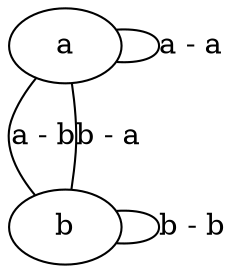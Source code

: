 graph {
    a -- b[label="a - b"];
    a -- a[label="a - a"];
    b -- b[label="b - b"];
    a -- b[label="b - a"];
}
